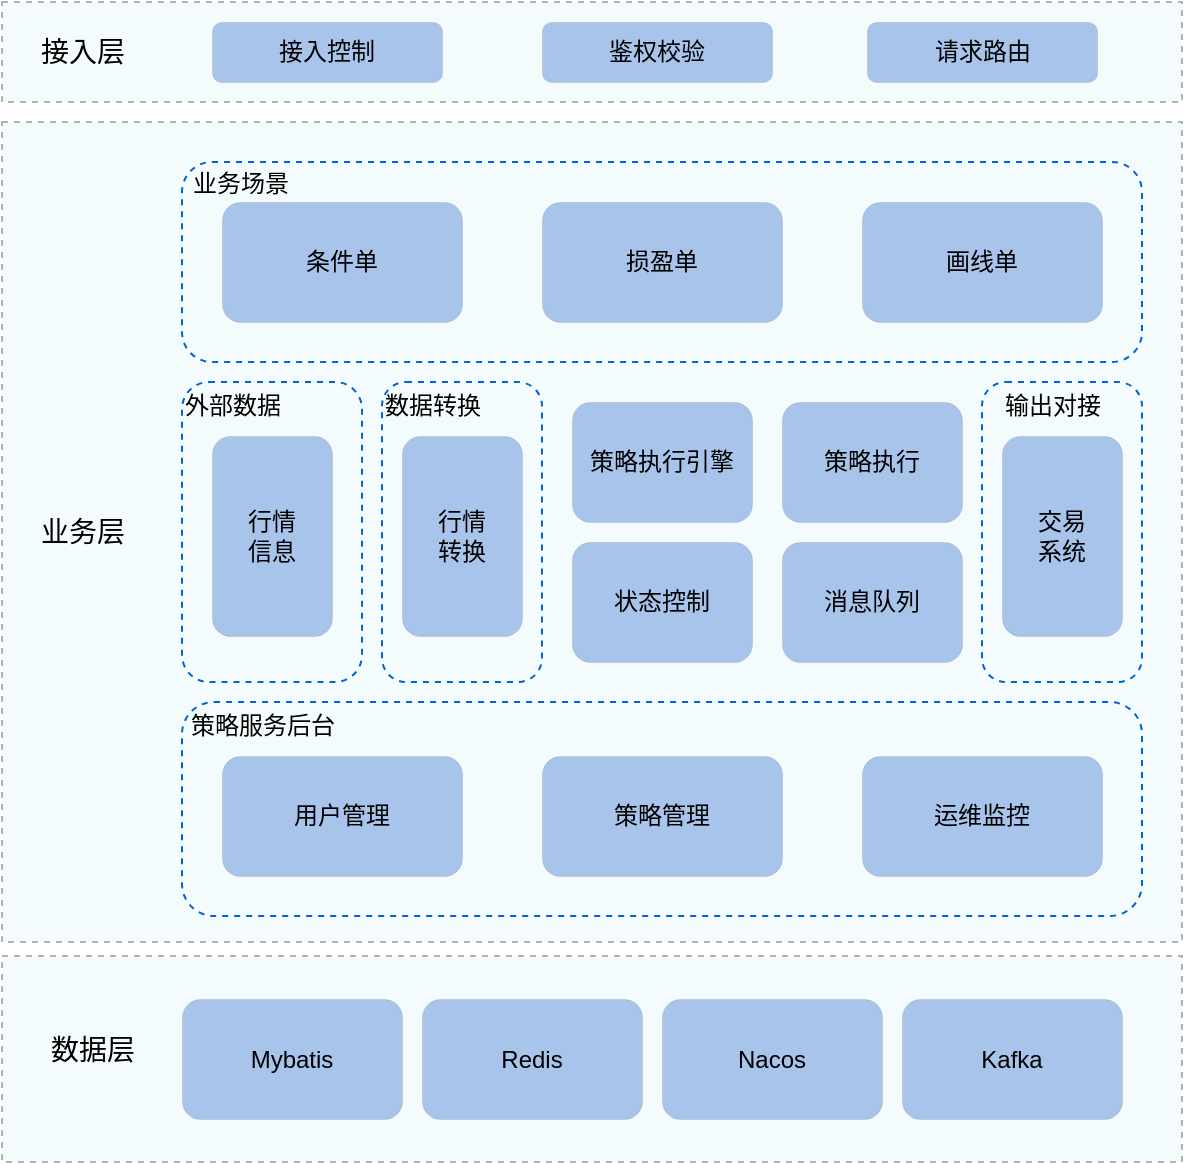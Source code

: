<mxfile version="20.6.2" type="github">
  <diagram id="bIK98OLS4Evx1nIDcdYg" name="Page-1">
    <mxGraphModel dx="804" dy="534" grid="1" gridSize="10" guides="1" tooltips="1" connect="1" arrows="1" fold="1" page="1" pageScale="1" pageWidth="827" pageHeight="1169" math="0" shadow="0">
      <root>
        <mxCell id="0" />
        <mxCell id="1" parent="0" />
        <mxCell id="-ujmT5bySiFwPhHRX-m0-22" value="" style="rounded=0;whiteSpace=wrap;html=1;dashed=1;fillColor=#F4FBFC;strokeColor=#B3B3B3;" vertex="1" parent="1">
          <mxGeometry x="640" y="1137" width="590" height="103" as="geometry" />
        </mxCell>
        <mxCell id="-ujmT5bySiFwPhHRX-m0-21" value="" style="rounded=0;whiteSpace=wrap;html=1;dashed=1;fillColor=#F4FBFC;strokeColor=#B3B3B3;" vertex="1" parent="1">
          <mxGeometry x="640" y="720" width="590" height="410" as="geometry" />
        </mxCell>
        <mxCell id="apEwKQlibG15B2mx-y4U-6" value="" style="rounded=1;whiteSpace=wrap;html=1;fillColor=none;strokeColor=#0066CC;dashed=1;" parent="1" vertex="1">
          <mxGeometry x="1130" y="850" width="80" height="150" as="geometry" />
        </mxCell>
        <mxCell id="apEwKQlibG15B2mx-y4U-7" value="" style="rounded=1;whiteSpace=wrap;html=1;fillColor=none;strokeColor=#0066CC;dashed=1;" parent="1" vertex="1">
          <mxGeometry x="830" y="850" width="80" height="150" as="geometry" />
        </mxCell>
        <mxCell id="apEwKQlibG15B2mx-y4U-8" value="" style="rounded=1;whiteSpace=wrap;html=1;fillColor=none;strokeColor=#0066CC;dashed=1;" parent="1" vertex="1">
          <mxGeometry x="730" y="850" width="90" height="150" as="geometry" />
        </mxCell>
        <mxCell id="apEwKQlibG15B2mx-y4U-9" value="" style="rounded=1;whiteSpace=wrap;html=1;fillColor=none;strokeColor=#0066CC;dashed=1;" parent="1" vertex="1">
          <mxGeometry x="730" y="740" width="480" height="100" as="geometry" />
        </mxCell>
        <mxCell id="apEwKQlibG15B2mx-y4U-10" value="" style="rounded=1;whiteSpace=wrap;html=1;fillColor=none;strokeColor=#0066CC;dashed=1;" parent="1" vertex="1">
          <mxGeometry x="730" y="1010" width="480" height="107" as="geometry" />
        </mxCell>
        <mxCell id="apEwKQlibG15B2mx-y4U-11" value="" style="rounded=0;whiteSpace=wrap;html=1;dashed=1;perimeterSpacing=0;fillColor=#F4FBFC;strokeColor=#B3B3B3;" parent="1" vertex="1">
          <mxGeometry x="640" y="660" width="590" height="50" as="geometry" />
        </mxCell>
        <mxCell id="apEwKQlibG15B2mx-y4U-12" value="条件单" style="rounded=1;whiteSpace=wrap;html=1;fillColor=#A9C4EB;strokeWidth=0;" parent="1" vertex="1">
          <mxGeometry x="750" y="760" width="120" height="60" as="geometry" />
        </mxCell>
        <mxCell id="apEwKQlibG15B2mx-y4U-13" value="画线单" style="rounded=1;whiteSpace=wrap;html=1;fillColor=#A9C4EB;strokeWidth=0;" parent="1" vertex="1">
          <mxGeometry x="1070" y="760" width="120" height="60" as="geometry" />
        </mxCell>
        <mxCell id="apEwKQlibG15B2mx-y4U-14" value="损盈单" style="rounded=1;whiteSpace=wrap;html=1;fillColor=#A9C4EB;strokeWidth=0;" parent="1" vertex="1">
          <mxGeometry x="910" y="760" width="120" height="60" as="geometry" />
        </mxCell>
        <mxCell id="apEwKQlibG15B2mx-y4U-15" value="行情&lt;br&gt;信息" style="rounded=1;whiteSpace=wrap;html=1;fillColor=#A9C4EB;strokeWidth=0;" parent="1" vertex="1">
          <mxGeometry x="745" y="877" width="60" height="100" as="geometry" />
        </mxCell>
        <mxCell id="apEwKQlibG15B2mx-y4U-16" value="交易&lt;br&gt;系统" style="rounded=1;whiteSpace=wrap;html=1;fillColor=#A9C4EB;strokeWidth=0;" parent="1" vertex="1">
          <mxGeometry x="1140" y="877" width="60" height="100" as="geometry" />
        </mxCell>
        <mxCell id="apEwKQlibG15B2mx-y4U-17" value="策略执行引擎" style="rounded=1;whiteSpace=wrap;html=1;direction=south;fillColor=#A9C4EB;strokeWidth=0;" parent="1" vertex="1">
          <mxGeometry x="925" y="860" width="90" height="60" as="geometry" />
        </mxCell>
        <mxCell id="apEwKQlibG15B2mx-y4U-18" value="行情&lt;br&gt;转换" style="rounded=1;whiteSpace=wrap;html=1;fillColor=#A9C4EB;strokeWidth=0;" parent="1" vertex="1">
          <mxGeometry x="840" y="877" width="60" height="100" as="geometry" />
        </mxCell>
        <mxCell id="apEwKQlibG15B2mx-y4U-19" value="策略执行" style="rounded=1;whiteSpace=wrap;html=1;direction=south;fillColor=#A9C4EB;strokeWidth=0;" parent="1" vertex="1">
          <mxGeometry x="1030" y="860" width="90" height="60" as="geometry" />
        </mxCell>
        <mxCell id="apEwKQlibG15B2mx-y4U-20" value="消息队列" style="rounded=1;whiteSpace=wrap;html=1;direction=south;fillColor=#A9C4EB;strokeWidth=0;" parent="1" vertex="1">
          <mxGeometry x="1030" y="930" width="90" height="60" as="geometry" />
        </mxCell>
        <mxCell id="apEwKQlibG15B2mx-y4U-21" value="状态控制" style="rounded=1;whiteSpace=wrap;html=1;direction=south;fillColor=#A9C4EB;strokeWidth=0;" parent="1" vertex="1">
          <mxGeometry x="925" y="930" width="90" height="60" as="geometry" />
        </mxCell>
        <mxCell id="apEwKQlibG15B2mx-y4U-22" value="用户管理" style="rounded=1;whiteSpace=wrap;html=1;fillColor=#A9C4EB;strokeWidth=0;" parent="1" vertex="1">
          <mxGeometry x="750" y="1037" width="120" height="60" as="geometry" />
        </mxCell>
        <mxCell id="apEwKQlibG15B2mx-y4U-23" value="策略管理" style="rounded=1;whiteSpace=wrap;html=1;fillColor=#A9C4EB;strokeWidth=0;" parent="1" vertex="1">
          <mxGeometry x="910" y="1037" width="120" height="60" as="geometry" />
        </mxCell>
        <mxCell id="apEwKQlibG15B2mx-y4U-24" value="运维监控" style="rounded=1;whiteSpace=wrap;html=1;fillColor=#A9C4EB;strokeWidth=0;" parent="1" vertex="1">
          <mxGeometry x="1070" y="1037" width="120" height="60" as="geometry" />
        </mxCell>
        <mxCell id="apEwKQlibG15B2mx-y4U-25" value="Mybatis" style="rounded=1;whiteSpace=wrap;html=1;fillColor=#A9C4EB;strokeWidth=0;" parent="1" vertex="1">
          <mxGeometry x="730" y="1158.5" width="110" height="60" as="geometry" />
        </mxCell>
        <mxCell id="apEwKQlibG15B2mx-y4U-26" value="Redis" style="rounded=1;whiteSpace=wrap;html=1;fillColor=#A9C4EB;strokeWidth=0;" parent="1" vertex="1">
          <mxGeometry x="850" y="1158.5" width="110" height="60" as="geometry" />
        </mxCell>
        <mxCell id="apEwKQlibG15B2mx-y4U-27" value="策略服务后台" style="text;html=1;align=center;verticalAlign=middle;resizable=0;points=[];autosize=1;strokeColor=none;fillColor=none;" parent="1" vertex="1">
          <mxGeometry x="720" y="1007" width="100" height="30" as="geometry" />
        </mxCell>
        <mxCell id="apEwKQlibG15B2mx-y4U-28" value="业务场景" style="text;html=1;align=center;verticalAlign=middle;resizable=0;points=[];autosize=1;strokeColor=none;fillColor=none;" parent="1" vertex="1">
          <mxGeometry x="724" y="736" width="70" height="30" as="geometry" />
        </mxCell>
        <mxCell id="apEwKQlibG15B2mx-y4U-29" value="外部数据" style="text;html=1;align=center;verticalAlign=middle;resizable=0;points=[];autosize=1;strokeColor=none;fillColor=none;" parent="1" vertex="1">
          <mxGeometry x="720" y="847" width="70" height="30" as="geometry" />
        </mxCell>
        <mxCell id="apEwKQlibG15B2mx-y4U-30" value="数据转换" style="text;html=1;align=center;verticalAlign=middle;resizable=0;points=[];autosize=1;strokeColor=none;fillColor=none;" parent="1" vertex="1">
          <mxGeometry x="820" y="847" width="70" height="30" as="geometry" />
        </mxCell>
        <mxCell id="apEwKQlibG15B2mx-y4U-31" value="输出对接" style="text;html=1;align=center;verticalAlign=middle;resizable=0;points=[];autosize=1;strokeColor=none;fillColor=none;" parent="1" vertex="1">
          <mxGeometry x="1130" y="847" width="70" height="30" as="geometry" />
        </mxCell>
        <mxCell id="apEwKQlibG15B2mx-y4U-32" value="Kafka" style="rounded=1;whiteSpace=wrap;html=1;fillColor=#A9C4EB;strokeWidth=0;" parent="1" vertex="1">
          <mxGeometry x="1090" y="1158.5" width="110" height="60" as="geometry" />
        </mxCell>
        <mxCell id="apEwKQlibG15B2mx-y4U-33" value="Nacos" style="rounded=1;whiteSpace=wrap;html=1;fillColor=#A9C4EB;strokeWidth=0;" parent="1" vertex="1">
          <mxGeometry x="970" y="1158.5" width="110" height="60" as="geometry" />
        </mxCell>
        <mxCell id="-ujmT5bySiFwPhHRX-m0-18" value="&lt;font style=&quot;font-size: 14px;&quot;&gt;接入层&lt;/font&gt;" style="text;html=1;align=center;verticalAlign=middle;resizable=0;points=[];autosize=1;strokeColor=none;fillColor=none;strokeWidth=3;" vertex="1" parent="1">
          <mxGeometry x="645" y="670" width="70" height="30" as="geometry" />
        </mxCell>
        <mxCell id="-ujmT5bySiFwPhHRX-m0-23" value="&lt;font style=&quot;font-size: 14px;&quot;&gt;业务层&lt;/font&gt;" style="text;html=1;align=center;verticalAlign=middle;resizable=0;points=[];autosize=1;strokeColor=none;fillColor=none;" vertex="1" parent="1">
          <mxGeometry x="645" y="910" width="70" height="30" as="geometry" />
        </mxCell>
        <mxCell id="-ujmT5bySiFwPhHRX-m0-24" value="&lt;font style=&quot;font-size: 14px;&quot;&gt;数据层&lt;/font&gt;" style="text;html=1;align=center;verticalAlign=middle;resizable=0;points=[];autosize=1;strokeColor=none;fillColor=none;" vertex="1" parent="1">
          <mxGeometry x="650" y="1169" width="70" height="30" as="geometry" />
        </mxCell>
        <mxCell id="-ujmT5bySiFwPhHRX-m0-25" value="接入控制" style="rounded=1;whiteSpace=wrap;html=1;fillColor=#A9C4EB;strokeWidth=0;" vertex="1" parent="1">
          <mxGeometry x="745" y="670" width="115" height="30" as="geometry" />
        </mxCell>
        <mxCell id="-ujmT5bySiFwPhHRX-m0-26" value="鉴权校验" style="rounded=1;whiteSpace=wrap;html=1;fillColor=#A9C4EB;strokeWidth=0;" vertex="1" parent="1">
          <mxGeometry x="910" y="670" width="115" height="30" as="geometry" />
        </mxCell>
        <mxCell id="-ujmT5bySiFwPhHRX-m0-27" value="请求路由" style="rounded=1;whiteSpace=wrap;html=1;fillColor=#A9C4EB;strokeWidth=0;" vertex="1" parent="1">
          <mxGeometry x="1072.5" y="670" width="115" height="30" as="geometry" />
        </mxCell>
      </root>
    </mxGraphModel>
  </diagram>
</mxfile>
